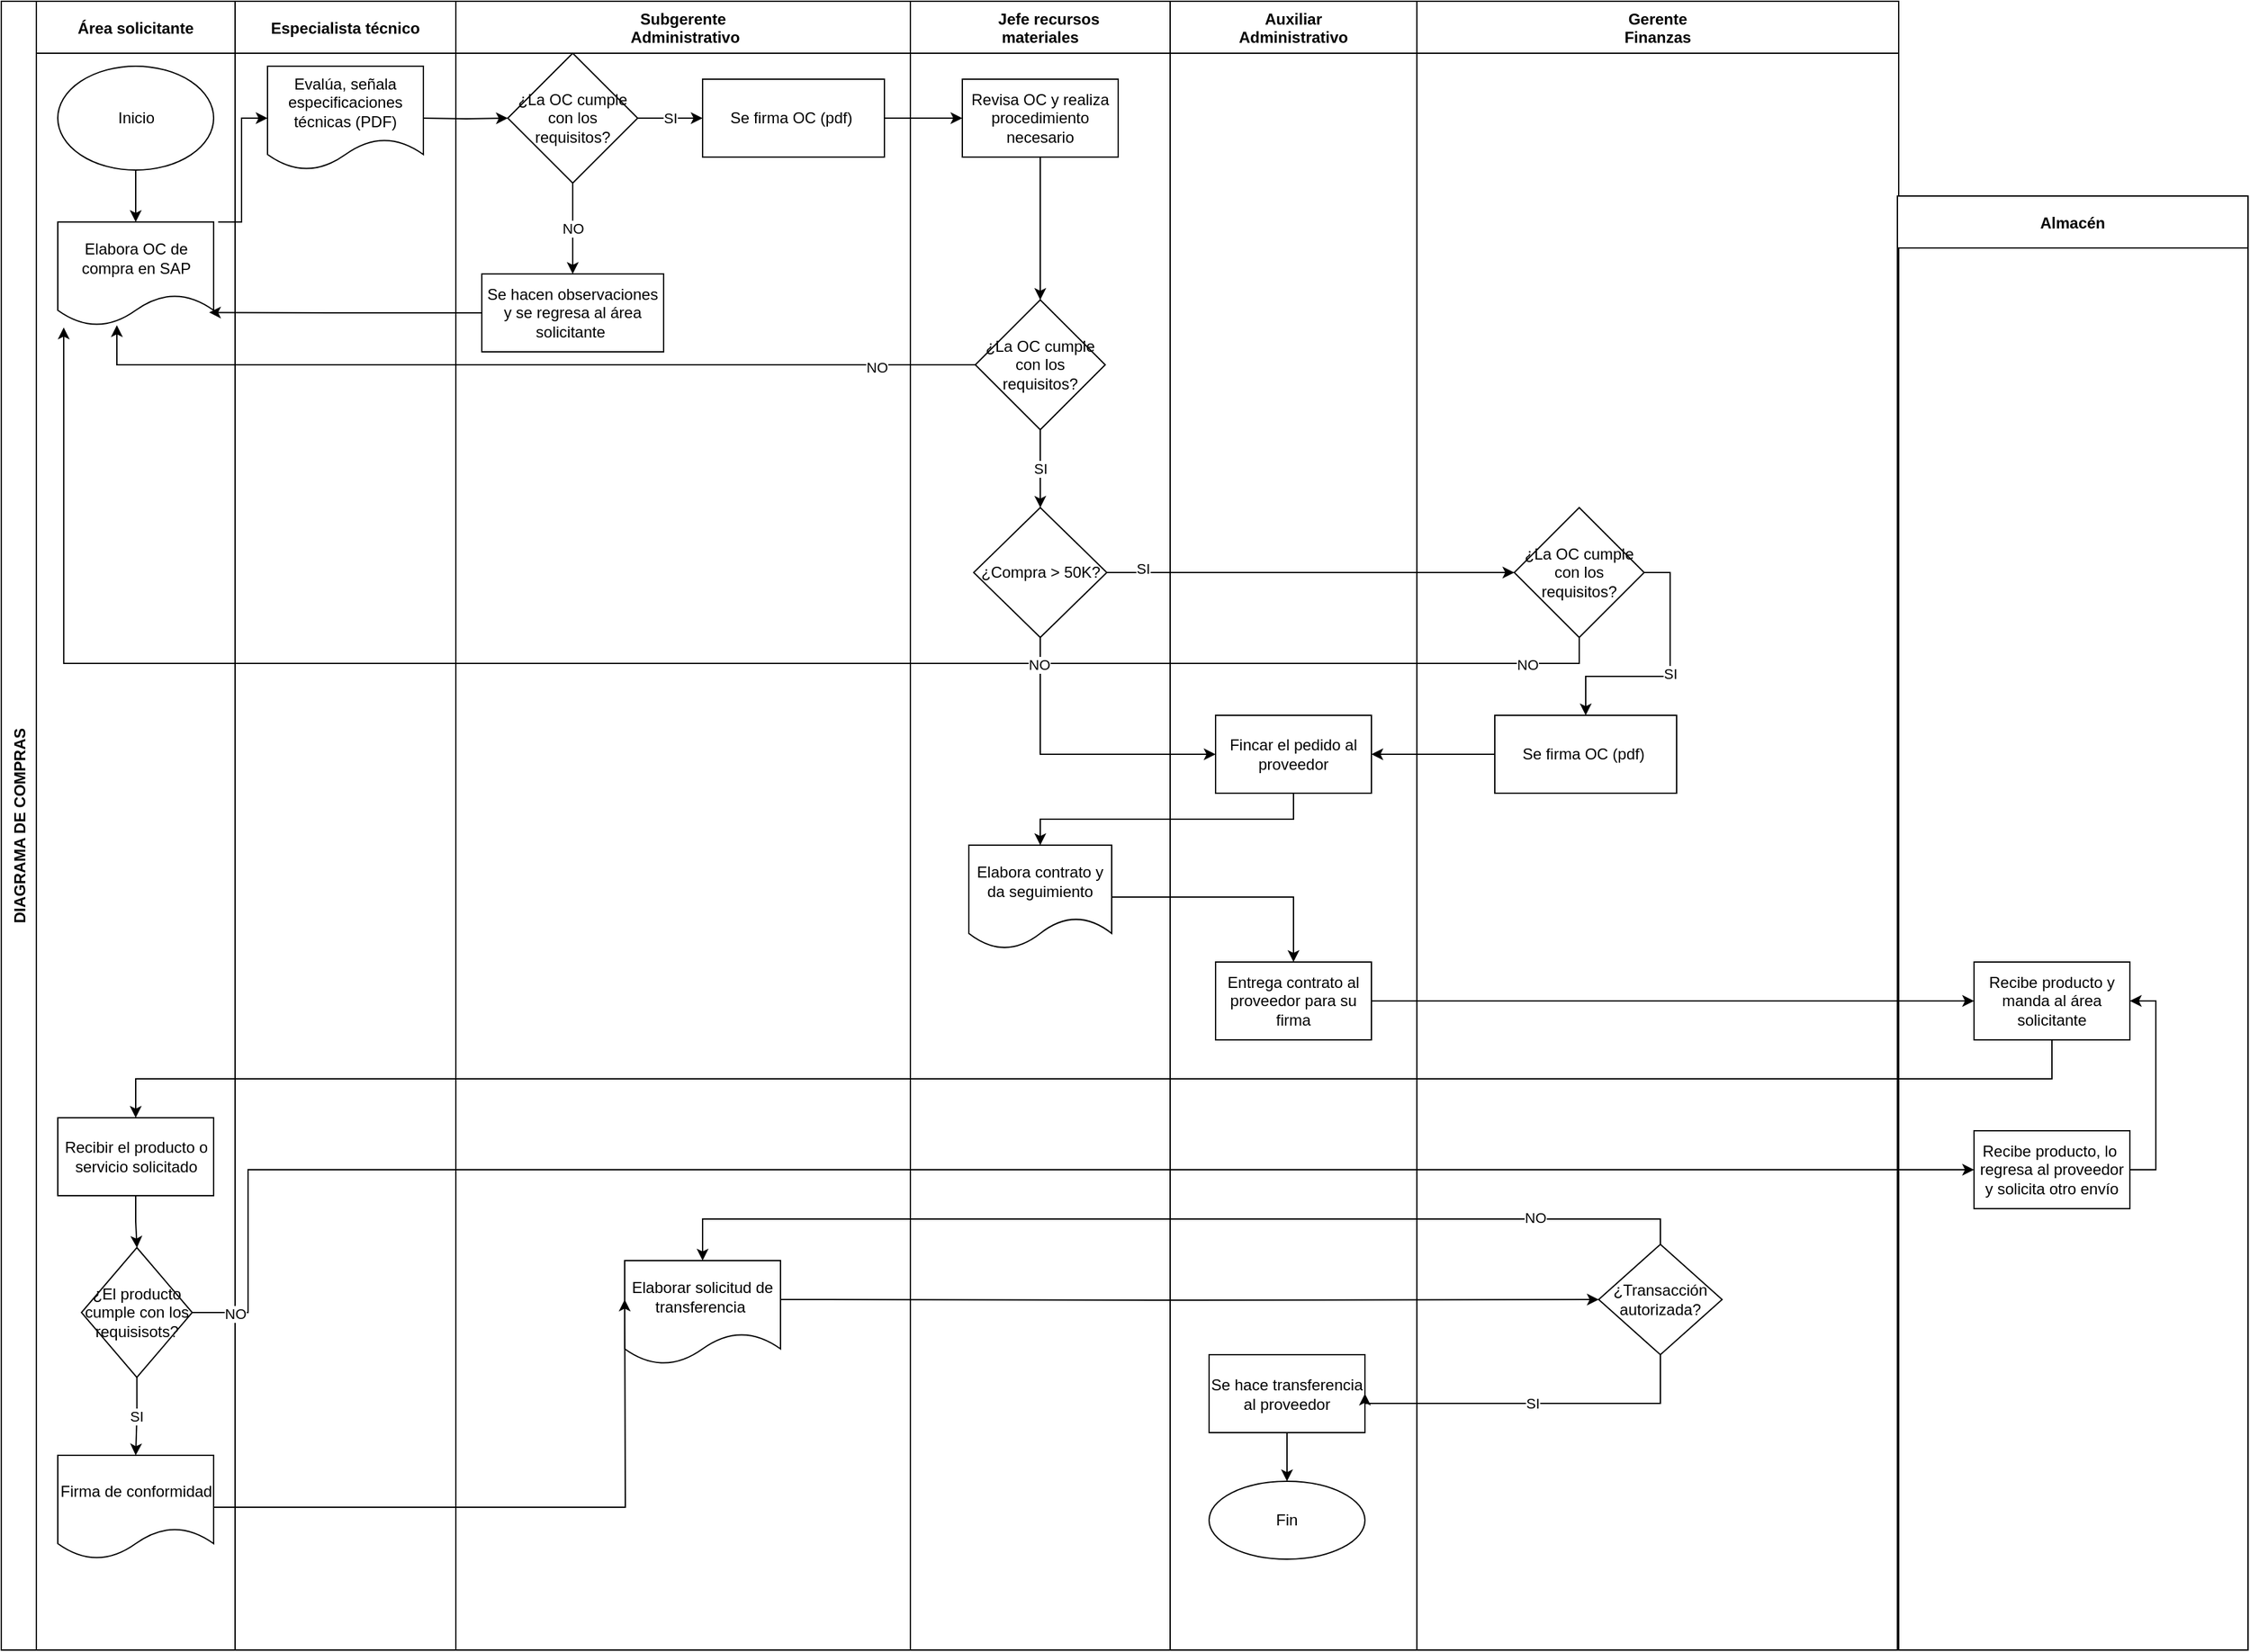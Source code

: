 <mxfile version="18.0.0" type="github">
  <diagram id="PDAtc7qh2HkbyuVlbZEj" name="Page-1">
    <mxGraphModel dx="1947" dy="819" grid="1" gridSize="10" guides="1" tooltips="1" connect="1" arrows="1" fold="1" page="1" pageScale="1" pageWidth="827" pageHeight="1169" math="0" shadow="0">
      <root>
        <mxCell id="0" />
        <mxCell id="1" parent="0" />
        <mxCell id="MQlByFX84VsxIGHB_ize-51" value="DIAGRAMA DE COMPRAS" style="swimlane;childLayout=stackLayout;resizeParent=1;resizeParentMax=0;startSize=27;horizontal=0;horizontalStack=1;" parent="1" vertex="1">
          <mxGeometry x="30" y="80" width="900" height="1270" as="geometry" />
        </mxCell>
        <mxCell id="MQlByFX84VsxIGHB_ize-52" value="Área solicitante" style="swimlane;startSize=40;" parent="MQlByFX84VsxIGHB_ize-51" vertex="1">
          <mxGeometry x="27" width="153" height="1270" as="geometry" />
        </mxCell>
        <mxCell id="MQlByFX84VsxIGHB_ize-53" value="" style="edgeStyle=orthogonalEdgeStyle;rounded=0;orthogonalLoop=1;jettySize=auto;html=1;fontFamily=Helvetica;fontSize=12;fontColor=default;startSize=40;" parent="MQlByFX84VsxIGHB_ize-52" source="MQlByFX84VsxIGHB_ize-54" target="MQlByFX84VsxIGHB_ize-55" edge="1">
          <mxGeometry relative="1" as="geometry" />
        </mxCell>
        <mxCell id="MQlByFX84VsxIGHB_ize-54" value="Inicio" style="ellipse;whiteSpace=wrap;html=1;" parent="MQlByFX84VsxIGHB_ize-52" vertex="1">
          <mxGeometry x="16.5" y="50" width="120" height="80" as="geometry" />
        </mxCell>
        <mxCell id="MQlByFX84VsxIGHB_ize-55" value="Elabora OC de compra en SAP" style="shape=document;whiteSpace=wrap;html=1;boundedLbl=1;rounded=0;glass=0;fontFamily=Helvetica;fontSize=12;fontColor=default;startSize=40;strokeColor=default;fillColor=default;" parent="MQlByFX84VsxIGHB_ize-52" vertex="1">
          <mxGeometry x="16.5" y="170" width="120" height="80" as="geometry" />
        </mxCell>
        <mxCell id="MQlByFX84VsxIGHB_ize-56" value="Firma de conformidad" style="shape=document;whiteSpace=wrap;html=1;boundedLbl=1;rounded=0;glass=0;fontFamily=Helvetica;fontSize=12;fontColor=default;startSize=40;strokeColor=default;fillColor=default;" parent="MQlByFX84VsxIGHB_ize-52" vertex="1">
          <mxGeometry x="16.5" y="1120" width="120" height="80" as="geometry" />
        </mxCell>
        <mxCell id="MQlByFX84VsxIGHB_ize-57" value="Recibir el producto o servicio solicitado" style="whiteSpace=wrap;html=1;rounded=0;glass=0;startSize=40;" parent="MQlByFX84VsxIGHB_ize-52" vertex="1">
          <mxGeometry x="16.5" y="860" width="120" height="60" as="geometry" />
        </mxCell>
        <mxCell id="bh-wuCUUmlVvegQ2jmEu-20" value="SI" style="edgeStyle=orthogonalEdgeStyle;rounded=0;orthogonalLoop=1;jettySize=auto;html=1;exitX=0.5;exitY=1;exitDx=0;exitDy=0;entryX=0.5;entryY=0;entryDx=0;entryDy=0;" edge="1" parent="MQlByFX84VsxIGHB_ize-52" source="bh-wuCUUmlVvegQ2jmEu-4" target="MQlByFX84VsxIGHB_ize-56">
          <mxGeometry relative="1" as="geometry" />
        </mxCell>
        <mxCell id="bh-wuCUUmlVvegQ2jmEu-4" value="¿El producto cumple con los requisisots?" style="rhombus;whiteSpace=wrap;html=1;rounded=0;glass=0;startSize=40;" vertex="1" parent="MQlByFX84VsxIGHB_ize-52">
          <mxGeometry x="34.75" y="960" width="85.25" height="100" as="geometry" />
        </mxCell>
        <mxCell id="bh-wuCUUmlVvegQ2jmEu-5" value="" style="edgeStyle=orthogonalEdgeStyle;rounded=0;orthogonalLoop=1;jettySize=auto;html=1;" edge="1" parent="MQlByFX84VsxIGHB_ize-52" source="MQlByFX84VsxIGHB_ize-57" target="bh-wuCUUmlVvegQ2jmEu-4">
          <mxGeometry relative="1" as="geometry" />
        </mxCell>
        <mxCell id="MQlByFX84VsxIGHB_ize-59" value="Especialista técnico" style="swimlane;startSize=40;" parent="MQlByFX84VsxIGHB_ize-51" vertex="1">
          <mxGeometry x="180" width="170" height="1270" as="geometry" />
        </mxCell>
        <mxCell id="bh-wuCUUmlVvegQ2jmEu-2" value="Evalúa, señala especificaciones técnicas (PDF)" style="shape=document;whiteSpace=wrap;html=1;boundedLbl=1;rounded=0;glass=0;fontFamily=Helvetica;fontSize=12;fontColor=default;startSize=40;strokeColor=default;fillColor=default;" vertex="1" parent="MQlByFX84VsxIGHB_ize-59">
          <mxGeometry x="25" y="50" width="120" height="80" as="geometry" />
        </mxCell>
        <mxCell id="MQlByFX84VsxIGHB_ize-61" value="Subgerente&#xa; Administrativo" style="swimlane;startSize=40;rounded=0;glass=0;" parent="MQlByFX84VsxIGHB_ize-51" vertex="1">
          <mxGeometry x="350" width="350" height="1270" as="geometry">
            <mxRectangle x="147" width="30" height="480" as="alternateBounds" />
          </mxGeometry>
        </mxCell>
        <mxCell id="MQlByFX84VsxIGHB_ize-63" value="NO" style="edgeStyle=orthogonalEdgeStyle;rounded=0;orthogonalLoop=1;jettySize=auto;html=1;exitX=0.5;exitY=1;exitDx=0;exitDy=0;entryX=0.5;entryY=0;entryDx=0;entryDy=0;" parent="MQlByFX84VsxIGHB_ize-61" source="MQlByFX84VsxIGHB_ize-65" target="MQlByFX84VsxIGHB_ize-66" edge="1">
          <mxGeometry relative="1" as="geometry" />
        </mxCell>
        <mxCell id="MQlByFX84VsxIGHB_ize-64" value="SI" style="edgeStyle=orthogonalEdgeStyle;rounded=0;orthogonalLoop=1;jettySize=auto;html=1;exitX=1;exitY=0.5;exitDx=0;exitDy=0;" parent="MQlByFX84VsxIGHB_ize-61" source="MQlByFX84VsxIGHB_ize-65" target="MQlByFX84VsxIGHB_ize-67" edge="1">
          <mxGeometry relative="1" as="geometry" />
        </mxCell>
        <mxCell id="MQlByFX84VsxIGHB_ize-65" value="¿La OC cumple con los requisitos?" style="rhombus;whiteSpace=wrap;html=1;" parent="MQlByFX84VsxIGHB_ize-61" vertex="1">
          <mxGeometry x="40" y="40" width="100" height="100" as="geometry" />
        </mxCell>
        <mxCell id="MQlByFX84VsxIGHB_ize-66" value="Se hacen observaciones y se regresa al área solicitante&amp;nbsp;" style="whiteSpace=wrap;html=1;" parent="MQlByFX84VsxIGHB_ize-61" vertex="1">
          <mxGeometry x="20" y="210" width="140" height="60" as="geometry" />
        </mxCell>
        <mxCell id="MQlByFX84VsxIGHB_ize-67" value="Se firma OC (pdf)&amp;nbsp;" style="rounded=0;whiteSpace=wrap;html=1;" parent="MQlByFX84VsxIGHB_ize-61" vertex="1">
          <mxGeometry x="190" y="60" width="140" height="60" as="geometry" />
        </mxCell>
        <mxCell id="bh-wuCUUmlVvegQ2jmEu-3" value="&lt;span style=&quot;&quot;&gt;Elaborar solicitud de transferencia&amp;nbsp;&lt;/span&gt;" style="shape=document;whiteSpace=wrap;html=1;boundedLbl=1;" vertex="1" parent="MQlByFX84VsxIGHB_ize-61">
          <mxGeometry x="130" y="970" width="120" height="80" as="geometry" />
        </mxCell>
        <mxCell id="MQlByFX84VsxIGHB_ize-68" value="    Jefe recursos &#xa;materiales" style="swimlane;startSize=40;" parent="MQlByFX84VsxIGHB_ize-51" vertex="1">
          <mxGeometry x="700" width="200" height="1270" as="geometry" />
        </mxCell>
        <mxCell id="MQlByFX84VsxIGHB_ize-69" value="    Jefe recursos &#xa;materiales" style="swimlane;startSize=40;" parent="MQlByFX84VsxIGHB_ize-68" vertex="1">
          <mxGeometry width="200" height="1270" as="geometry" />
        </mxCell>
        <mxCell id="MQlByFX84VsxIGHB_ize-92" style="edgeStyle=orthogonalEdgeStyle;rounded=0;orthogonalLoop=1;jettySize=auto;html=1;exitX=0.5;exitY=1;exitDx=0;exitDy=0;entryX=0.5;entryY=0;entryDx=0;entryDy=0;" parent="MQlByFX84VsxIGHB_ize-69" source="MQlByFX84VsxIGHB_ize-71" target="MQlByFX84VsxIGHB_ize-91" edge="1">
          <mxGeometry relative="1" as="geometry" />
        </mxCell>
        <mxCell id="MQlByFX84VsxIGHB_ize-71" value="&lt;span&gt;Revisa OC y realiza procedimiento necesario&lt;/span&gt;" style="whiteSpace=wrap;html=1;rounded=0;" parent="MQlByFX84VsxIGHB_ize-69" vertex="1">
          <mxGeometry x="40" y="60" width="120" height="60" as="geometry" />
        </mxCell>
        <mxCell id="MQlByFX84VsxIGHB_ize-72" value="¿Compra &amp;gt; 50K?" style="rhombus;whiteSpace=wrap;html=1;rounded=0;glass=0;fontFamily=Helvetica;fontSize=12;fontColor=default;startSize=40;strokeColor=default;fillColor=default;" parent="MQlByFX84VsxIGHB_ize-69" vertex="1">
          <mxGeometry x="48.75" y="390" width="102.5" height="100" as="geometry" />
        </mxCell>
        <mxCell id="MQlByFX84VsxIGHB_ize-73" value="Elabora contrato y da seguimiento" style="shape=document;whiteSpace=wrap;html=1;boundedLbl=1;rounded=0;glass=0;fontFamily=Helvetica;fontSize=12;fontColor=default;startSize=40;strokeColor=default;fillColor=default;" parent="MQlByFX84VsxIGHB_ize-69" vertex="1">
          <mxGeometry x="45" y="650" width="110" height="80" as="geometry" />
        </mxCell>
        <mxCell id="MQlByFX84VsxIGHB_ize-95" value="SI" style="edgeStyle=orthogonalEdgeStyle;rounded=0;orthogonalLoop=1;jettySize=auto;html=1;" parent="MQlByFX84VsxIGHB_ize-69" source="MQlByFX84VsxIGHB_ize-91" target="MQlByFX84VsxIGHB_ize-72" edge="1">
          <mxGeometry relative="1" as="geometry" />
        </mxCell>
        <mxCell id="MQlByFX84VsxIGHB_ize-91" value="¿La OC cumple con los requisitos?" style="rhombus;whiteSpace=wrap;html=1;" parent="MQlByFX84VsxIGHB_ize-69" vertex="1">
          <mxGeometry x="50" y="230" width="100" height="100" as="geometry" />
        </mxCell>
        <mxCell id="MQlByFX84VsxIGHB_ize-75" style="edgeStyle=orthogonalEdgeStyle;rounded=0;orthogonalLoop=1;jettySize=auto;html=1;entryX=0;entryY=0.5;entryDx=0;entryDy=0;" parent="MQlByFX84VsxIGHB_ize-51" edge="1">
          <mxGeometry relative="1" as="geometry">
            <mxPoint x="167" y="170" as="sourcePoint" />
            <Array as="points">
              <mxPoint x="185" y="170" />
              <mxPoint x="185" y="90" />
            </Array>
            <mxPoint x="205" y="90.0" as="targetPoint" />
          </mxGeometry>
        </mxCell>
        <mxCell id="MQlByFX84VsxIGHB_ize-76" style="edgeStyle=orthogonalEdgeStyle;rounded=0;orthogonalLoop=1;jettySize=auto;html=1;exitX=0;exitY=0.5;exitDx=0;exitDy=0;entryX=0.971;entryY=0.871;entryDx=0;entryDy=0;entryPerimeter=0;" parent="MQlByFX84VsxIGHB_ize-51" source="MQlByFX84VsxIGHB_ize-66" target="MQlByFX84VsxIGHB_ize-55" edge="1">
          <mxGeometry relative="1" as="geometry" />
        </mxCell>
        <mxCell id="MQlByFX84VsxIGHB_ize-77" style="edgeStyle=orthogonalEdgeStyle;rounded=0;orthogonalLoop=1;jettySize=auto;html=1;exitX=1;exitY=0.5;exitDx=0;exitDy=0;entryX=0;entryY=0.5;entryDx=0;entryDy=0;" parent="MQlByFX84VsxIGHB_ize-51" target="MQlByFX84VsxIGHB_ize-65" edge="1">
          <mxGeometry relative="1" as="geometry">
            <mxPoint x="325" y="90.0" as="sourcePoint" />
          </mxGeometry>
        </mxCell>
        <mxCell id="MQlByFX84VsxIGHB_ize-78" value="" style="edgeStyle=orthogonalEdgeStyle;rounded=0;orthogonalLoop=1;jettySize=auto;html=1;" parent="MQlByFX84VsxIGHB_ize-51" source="MQlByFX84VsxIGHB_ize-67" target="MQlByFX84VsxIGHB_ize-71" edge="1">
          <mxGeometry relative="1" as="geometry" />
        </mxCell>
        <mxCell id="MQlByFX84VsxIGHB_ize-93" style="edgeStyle=orthogonalEdgeStyle;rounded=0;orthogonalLoop=1;jettySize=auto;html=1;exitX=0;exitY=0.5;exitDx=0;exitDy=0;entryX=0.379;entryY=0.994;entryDx=0;entryDy=0;entryPerimeter=0;" parent="MQlByFX84VsxIGHB_ize-51" source="MQlByFX84VsxIGHB_ize-91" target="MQlByFX84VsxIGHB_ize-55" edge="1">
          <mxGeometry relative="1" as="geometry" />
        </mxCell>
        <mxCell id="MQlByFX84VsxIGHB_ize-94" value="NO" style="edgeLabel;html=1;align=center;verticalAlign=middle;resizable=0;points=[];" parent="MQlByFX84VsxIGHB_ize-93" vertex="1" connectable="0">
          <mxGeometry x="-0.78" y="2" relative="1" as="geometry">
            <mxPoint as="offset" />
          </mxGeometry>
        </mxCell>
        <mxCell id="MQlByFX84VsxIGHB_ize-104" style="edgeStyle=orthogonalEdgeStyle;rounded=0;orthogonalLoop=1;jettySize=auto;html=1;exitX=1;exitY=0.5;exitDx=0;exitDy=0;entryX=0;entryY=0.5;entryDx=0;entryDy=0;" parent="MQlByFX84VsxIGHB_ize-51" source="MQlByFX84VsxIGHB_ize-56" edge="1">
          <mxGeometry relative="1" as="geometry">
            <mxPoint x="480.0" y="1000" as="targetPoint" />
          </mxGeometry>
        </mxCell>
        <mxCell id="MQlByFX84VsxIGHB_ize-79" value="Gerente &#xa;Finanzas" style="swimlane;startSize=40;" parent="1" vertex="1">
          <mxGeometry x="1120" y="80" width="371" height="1270" as="geometry" />
        </mxCell>
        <mxCell id="MQlByFX84VsxIGHB_ize-80" value="¿La OC cumple con los requisitos?" style="rhombus;whiteSpace=wrap;html=1;" parent="MQlByFX84VsxIGHB_ize-79" vertex="1">
          <mxGeometry x="75" y="390" width="100" height="100" as="geometry" />
        </mxCell>
        <mxCell id="MQlByFX84VsxIGHB_ize-81" value="¿Transacción autorizada?" style="rhombus;whiteSpace=wrap;html=1;" parent="MQlByFX84VsxIGHB_ize-79" vertex="1">
          <mxGeometry x="140" y="957.5" width="95" height="85" as="geometry" />
        </mxCell>
        <mxCell id="MQlByFX84VsxIGHB_ize-82" value="Se firma OC (pdf)&amp;nbsp;" style="rounded=0;whiteSpace=wrap;html=1;" parent="MQlByFX84VsxIGHB_ize-79" vertex="1">
          <mxGeometry x="60" y="550" width="140" height="60" as="geometry" />
        </mxCell>
        <mxCell id="MQlByFX84VsxIGHB_ize-83" value="SI" style="edgeStyle=orthogonalEdgeStyle;rounded=0;orthogonalLoop=1;jettySize=auto;html=1;exitX=1;exitY=0.5;exitDx=0;exitDy=0;" parent="MQlByFX84VsxIGHB_ize-79" source="MQlByFX84VsxIGHB_ize-80" target="MQlByFX84VsxIGHB_ize-82" edge="1">
          <mxGeometry relative="1" as="geometry" />
        </mxCell>
        <mxCell id="MQlByFX84VsxIGHB_ize-84" value="Auxiliar &#xa;Administrativo" style="swimlane;startSize=40;" parent="1" vertex="1">
          <mxGeometry x="930" y="80" width="190" height="1270" as="geometry" />
        </mxCell>
        <mxCell id="MQlByFX84VsxIGHB_ize-85" value="" style="edgeStyle=orthogonalEdgeStyle;rounded=0;orthogonalLoop=1;jettySize=auto;html=1;fontFamily=Helvetica;fontSize=12;fontColor=default;startSize=40;" parent="MQlByFX84VsxIGHB_ize-84" edge="1">
          <mxGeometry relative="1" as="geometry">
            <mxPoint x="95" y="535" as="targetPoint" />
          </mxGeometry>
        </mxCell>
        <mxCell id="MQlByFX84VsxIGHB_ize-86" value="Entrega contrato al proveedor para su firma" style="whiteSpace=wrap;html=1;rounded=0;glass=0;startSize=40;" parent="MQlByFX84VsxIGHB_ize-84" vertex="1">
          <mxGeometry x="35" y="740" width="120" height="60" as="geometry" />
        </mxCell>
        <mxCell id="MQlByFX84VsxIGHB_ize-87" value="Se hace transferencia al proveedor" style="whiteSpace=wrap;html=1;rounded=0;glass=0;startSize=40;" parent="MQlByFX84VsxIGHB_ize-84" vertex="1">
          <mxGeometry x="30" y="1042.5" width="120" height="60" as="geometry" />
        </mxCell>
        <mxCell id="MQlByFX84VsxIGHB_ize-90" value="&lt;span&gt;Fincar el pedido al proveedor&lt;/span&gt;" style="whiteSpace=wrap;html=1;" parent="MQlByFX84VsxIGHB_ize-84" vertex="1">
          <mxGeometry x="35" y="550" width="120" height="60" as="geometry" />
        </mxCell>
        <mxCell id="MQlByFX84VsxIGHB_ize-88" value="Fin" style="ellipse;whiteSpace=wrap;html=1;rounded=0;glass=0;startSize=40;" parent="MQlByFX84VsxIGHB_ize-84" vertex="1">
          <mxGeometry x="30" y="1140" width="120" height="60" as="geometry" />
        </mxCell>
        <mxCell id="MQlByFX84VsxIGHB_ize-89" value="" style="edgeStyle=orthogonalEdgeStyle;rounded=0;orthogonalLoop=1;jettySize=auto;html=1;fontFamily=Helvetica;fontSize=12;fontColor=default;startSize=40;" parent="MQlByFX84VsxIGHB_ize-84" source="MQlByFX84VsxIGHB_ize-87" target="MQlByFX84VsxIGHB_ize-88" edge="1">
          <mxGeometry relative="1" as="geometry" />
        </mxCell>
        <mxCell id="bh-wuCUUmlVvegQ2jmEu-1" style="edgeStyle=orthogonalEdgeStyle;rounded=0;orthogonalLoop=1;jettySize=auto;html=1;exitX=0.5;exitY=1;exitDx=0;exitDy=0;" edge="1" parent="MQlByFX84VsxIGHB_ize-84" source="MQlByFX84VsxIGHB_ize-88" target="MQlByFX84VsxIGHB_ize-88">
          <mxGeometry relative="1" as="geometry" />
        </mxCell>
        <mxCell id="MQlByFX84VsxIGHB_ize-96" style="edgeStyle=orthogonalEdgeStyle;rounded=0;orthogonalLoop=1;jettySize=auto;html=1;exitX=1;exitY=0.5;exitDx=0;exitDy=0;entryX=0;entryY=0.5;entryDx=0;entryDy=0;" parent="1" source="MQlByFX84VsxIGHB_ize-72" target="MQlByFX84VsxIGHB_ize-80" edge="1">
          <mxGeometry relative="1" as="geometry" />
        </mxCell>
        <mxCell id="MQlByFX84VsxIGHB_ize-112" value="SI" style="edgeLabel;html=1;align=center;verticalAlign=middle;resizable=0;points=[];" parent="MQlByFX84VsxIGHB_ize-96" vertex="1" connectable="0">
          <mxGeometry x="-0.824" y="3" relative="1" as="geometry">
            <mxPoint as="offset" />
          </mxGeometry>
        </mxCell>
        <mxCell id="MQlByFX84VsxIGHB_ize-97" style="edgeStyle=orthogonalEdgeStyle;rounded=0;orthogonalLoop=1;jettySize=auto;html=1;exitX=0.5;exitY=1;exitDx=0;exitDy=0;entryX=0.038;entryY=1.016;entryDx=0;entryDy=0;entryPerimeter=0;" parent="1" source="MQlByFX84VsxIGHB_ize-80" target="MQlByFX84VsxIGHB_ize-55" edge="1">
          <mxGeometry relative="1" as="geometry" />
        </mxCell>
        <mxCell id="MQlByFX84VsxIGHB_ize-98" value="NO" style="edgeLabel;html=1;align=center;verticalAlign=middle;resizable=0;points=[];" parent="MQlByFX84VsxIGHB_ize-97" vertex="1" connectable="0">
          <mxGeometry x="-0.916" y="1" relative="1" as="geometry">
            <mxPoint as="offset" />
          </mxGeometry>
        </mxCell>
        <mxCell id="MQlByFX84VsxIGHB_ize-99" style="edgeStyle=orthogonalEdgeStyle;rounded=0;orthogonalLoop=1;jettySize=auto;html=1;exitX=0.5;exitY=1;exitDx=0;exitDy=0;entryX=0;entryY=0.5;entryDx=0;entryDy=0;" parent="1" source="MQlByFX84VsxIGHB_ize-72" target="MQlByFX84VsxIGHB_ize-90" edge="1">
          <mxGeometry relative="1" as="geometry" />
        </mxCell>
        <mxCell id="MQlByFX84VsxIGHB_ize-111" value="NO" style="edgeLabel;html=1;align=center;verticalAlign=middle;resizable=0;points=[];" parent="MQlByFX84VsxIGHB_ize-99" vertex="1" connectable="0">
          <mxGeometry x="-0.814" y="-1" relative="1" as="geometry">
            <mxPoint as="offset" />
          </mxGeometry>
        </mxCell>
        <mxCell id="MQlByFX84VsxIGHB_ize-101" value="" style="edgeStyle=orthogonalEdgeStyle;rounded=0;orthogonalLoop=1;jettySize=auto;html=1;" parent="1" source="MQlByFX84VsxIGHB_ize-82" target="MQlByFX84VsxIGHB_ize-90" edge="1">
          <mxGeometry relative="1" as="geometry" />
        </mxCell>
        <mxCell id="MQlByFX84VsxIGHB_ize-102" style="edgeStyle=orthogonalEdgeStyle;rounded=0;orthogonalLoop=1;jettySize=auto;html=1;exitX=0.5;exitY=1;exitDx=0;exitDy=0;entryX=0.5;entryY=0;entryDx=0;entryDy=0;" parent="1" source="MQlByFX84VsxIGHB_ize-90" target="MQlByFX84VsxIGHB_ize-73" edge="1">
          <mxGeometry relative="1" as="geometry" />
        </mxCell>
        <mxCell id="MQlByFX84VsxIGHB_ize-103" value="" style="edgeStyle=orthogonalEdgeStyle;rounded=0;orthogonalLoop=1;jettySize=auto;html=1;" parent="1" source="MQlByFX84VsxIGHB_ize-73" target="MQlByFX84VsxIGHB_ize-86" edge="1">
          <mxGeometry relative="1" as="geometry" />
        </mxCell>
        <mxCell id="MQlByFX84VsxIGHB_ize-105" style="edgeStyle=orthogonalEdgeStyle;rounded=0;orthogonalLoop=1;jettySize=auto;html=1;exitX=0.5;exitY=1;exitDx=0;exitDy=0;entryX=0.5;entryY=0;entryDx=0;entryDy=0;" parent="1" source="bh-wuCUUmlVvegQ2jmEu-18" target="MQlByFX84VsxIGHB_ize-57" edge="1">
          <mxGeometry relative="1" as="geometry" />
        </mxCell>
        <mxCell id="MQlByFX84VsxIGHB_ize-106" style="edgeStyle=orthogonalEdgeStyle;rounded=0;orthogonalLoop=1;jettySize=auto;html=1;exitX=1;exitY=0.5;exitDx=0;exitDy=0;entryX=0;entryY=0.5;entryDx=0;entryDy=0;" parent="1" target="MQlByFX84VsxIGHB_ize-81" edge="1">
          <mxGeometry relative="1" as="geometry">
            <mxPoint x="630.0" y="1080" as="sourcePoint" />
          </mxGeometry>
        </mxCell>
        <mxCell id="MQlByFX84VsxIGHB_ize-108" value="SI" style="edgeStyle=orthogonalEdgeStyle;rounded=0;orthogonalLoop=1;jettySize=auto;html=1;exitX=0.5;exitY=1;exitDx=0;exitDy=0;entryX=1;entryY=0.5;entryDx=0;entryDy=0;" parent="1" source="MQlByFX84VsxIGHB_ize-81" target="MQlByFX84VsxIGHB_ize-87" edge="1">
          <mxGeometry relative="1" as="geometry">
            <Array as="points">
              <mxPoint x="1308" y="1160" />
              <mxPoint x="1080" y="1160" />
            </Array>
          </mxGeometry>
        </mxCell>
        <mxCell id="bh-wuCUUmlVvegQ2jmEu-13" value="Almacén" style="swimlane;startSize=40;" vertex="1" parent="1">
          <mxGeometry x="1490" y="230" width="270" height="1120" as="geometry" />
        </mxCell>
        <mxCell id="bh-wuCUUmlVvegQ2jmEu-18" value="&lt;span&gt;Recibe producto y manda al área solicitante&lt;/span&gt;" style="whiteSpace=wrap;html=1;" vertex="1" parent="bh-wuCUUmlVvegQ2jmEu-13">
          <mxGeometry x="59" y="590" width="120" height="60" as="geometry" />
        </mxCell>
        <mxCell id="bh-wuCUUmlVvegQ2jmEu-25" style="edgeStyle=orthogonalEdgeStyle;rounded=0;orthogonalLoop=1;jettySize=auto;html=1;exitX=1;exitY=0.5;exitDx=0;exitDy=0;entryX=1;entryY=0.5;entryDx=0;entryDy=0;" edge="1" parent="bh-wuCUUmlVvegQ2jmEu-13" source="bh-wuCUUmlVvegQ2jmEu-24" target="bh-wuCUUmlVvegQ2jmEu-18">
          <mxGeometry relative="1" as="geometry" />
        </mxCell>
        <mxCell id="bh-wuCUUmlVvegQ2jmEu-24" value="&lt;span&gt;Recibe producto, lo&amp;nbsp; regresa al proveedor y solicita otro envío&lt;/span&gt;" style="whiteSpace=wrap;html=1;" vertex="1" parent="bh-wuCUUmlVvegQ2jmEu-13">
          <mxGeometry x="59" y="720" width="120" height="60" as="geometry" />
        </mxCell>
        <mxCell id="MQlByFX84VsxIGHB_ize-109" style="edgeStyle=orthogonalEdgeStyle;rounded=0;orthogonalLoop=1;jettySize=auto;html=1;exitX=0.5;exitY=0;exitDx=0;exitDy=0;entryX=0.5;entryY=0;entryDx=0;entryDy=0;" parent="1" source="MQlByFX84VsxIGHB_ize-81" edge="1">
          <mxGeometry relative="1" as="geometry">
            <mxPoint x="570.0" y="1050" as="targetPoint" />
            <Array as="points">
              <mxPoint x="1307" y="1018" />
              <mxPoint x="570" y="1018" />
            </Array>
          </mxGeometry>
        </mxCell>
        <mxCell id="MQlByFX84VsxIGHB_ize-110" value="NO" style="edgeLabel;html=1;align=center;verticalAlign=middle;resizable=0;points=[];" parent="MQlByFX84VsxIGHB_ize-109" vertex="1" connectable="0">
          <mxGeometry x="-0.705" y="-1" relative="1" as="geometry">
            <mxPoint as="offset" />
          </mxGeometry>
        </mxCell>
        <mxCell id="bh-wuCUUmlVvegQ2jmEu-19" style="edgeStyle=orthogonalEdgeStyle;rounded=0;orthogonalLoop=1;jettySize=auto;html=1;exitX=1;exitY=0.5;exitDx=0;exitDy=0;entryX=0;entryY=0.5;entryDx=0;entryDy=0;" edge="1" parent="1" source="MQlByFX84VsxIGHB_ize-86" target="bh-wuCUUmlVvegQ2jmEu-18">
          <mxGeometry relative="1" as="geometry" />
        </mxCell>
        <mxCell id="bh-wuCUUmlVvegQ2jmEu-21" style="edgeStyle=orthogonalEdgeStyle;rounded=0;orthogonalLoop=1;jettySize=auto;html=1;entryX=0;entryY=0.5;entryDx=0;entryDy=0;" edge="1" parent="1" source="bh-wuCUUmlVvegQ2jmEu-4" target="bh-wuCUUmlVvegQ2jmEu-24">
          <mxGeometry relative="1" as="geometry">
            <mxPoint x="1580" y="980" as="targetPoint" />
            <Array as="points">
              <mxPoint x="220" y="1090" />
              <mxPoint x="220" y="980" />
            </Array>
          </mxGeometry>
        </mxCell>
        <mxCell id="bh-wuCUUmlVvegQ2jmEu-22" value="NO" style="edgeLabel;html=1;align=center;verticalAlign=middle;resizable=0;points=[];" vertex="1" connectable="0" parent="bh-wuCUUmlVvegQ2jmEu-21">
          <mxGeometry x="-0.956" y="-1" relative="1" as="geometry">
            <mxPoint as="offset" />
          </mxGeometry>
        </mxCell>
      </root>
    </mxGraphModel>
  </diagram>
</mxfile>
